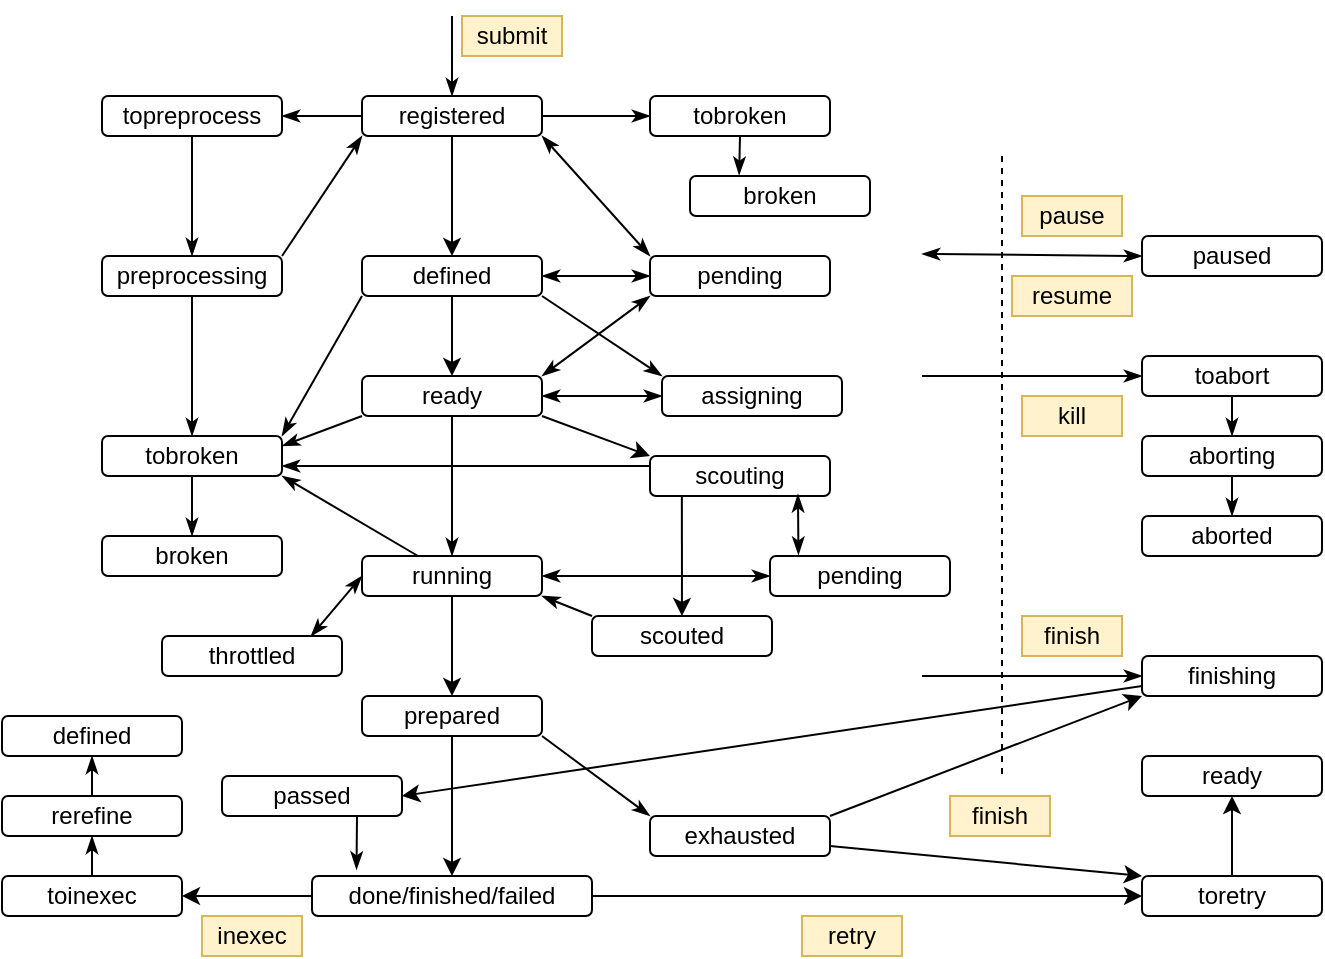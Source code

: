 <mxfile version="14.1.2" type="onedrive"><diagram id="fM-Uww6-1a1I_rDIDGEK" name="Page-1"><mxGraphModel dx="827" dy="781" grid="1" gridSize="10" guides="1" tooltips="1" connect="1" arrows="1" fold="1" page="1" pageScale="1" pageWidth="827" pageHeight="1169" math="0" shadow="0"><root><mxCell id="0"/><mxCell id="1" parent="0"/><object label="broken" Description="The task is broken, e.g., the task definition is wrong" id="POrAws_xURZbMOEnhxTq-10"><mxCell style="rounded=1;whiteSpace=wrap;html=1;" vertex="1" parent="1"><mxGeometry x="434" y="100" width="90" height="20" as="geometry"/></mxCell></object><mxCell id="POrAws_xURZbMOEnhxTq-62" value="" style="edgeStyle=none;rounded=0;orthogonalLoop=1;jettySize=auto;html=1;startArrow=none;startFill=0;endArrow=classicThin;endFill=1;entryX=0.273;entryY=-0.029;entryDx=0;entryDy=0;exitX=0.5;exitY=1;exitDx=0;exitDy=0;entryPerimeter=0;" edge="1" parent="1" source="POrAws_xURZbMOEnhxTq-15" target="POrAws_xURZbMOEnhxTq-10"><mxGeometry relative="1" as="geometry"/></mxCell><object label="tobroken" Description="The task is going to broken" id="POrAws_xURZbMOEnhxTq-15"><mxCell style="rounded=1;whiteSpace=wrap;html=1;" vertex="1" parent="1"><mxGeometry x="414" y="60" width="90" height="20" as="geometry"/></mxCell></object><mxCell id="POrAws_xURZbMOEnhxTq-59" value="" style="edgeStyle=none;rounded=0;orthogonalLoop=1;jettySize=auto;html=1;exitX=0.177;exitY=0.993;exitDx=0;exitDy=0;exitPerimeter=0;" edge="1" parent="1" source="POrAws_xURZbMOEnhxTq-16" target="POrAws_xURZbMOEnhxTq-37"><mxGeometry relative="1" as="geometry"/></mxCell><mxCell id="POrAws_xURZbMOEnhxTq-82" style="edgeStyle=none;rounded=0;orthogonalLoop=1;jettySize=auto;html=1;entryX=1;entryY=0.75;entryDx=0;entryDy=0;startArrow=none;startFill=0;endArrow=classicThin;endFill=1;exitX=0;exitY=0.25;exitDx=0;exitDy=0;" edge="1" parent="1" source="POrAws_xURZbMOEnhxTq-16" target="POrAws_xURZbMOEnhxTq-32"><mxGeometry relative="1" as="geometry"/></mxCell><object label="scouting" Description="The task is running scout jobs to collect job data" id="POrAws_xURZbMOEnhxTq-16"><mxCell style="rounded=1;whiteSpace=wrap;html=1;" vertex="1" parent="1"><mxGeometry x="414" y="240" width="90" height="20" as="geometry"/></mxCell></object><object label="pending" Description="The task has a temporary problem, e.g. there is no sites to assign jobs" id="POrAws_xURZbMOEnhxTq-17"><mxCell style="rounded=1;whiteSpace=wrap;html=1;" vertex="1" parent="1"><mxGeometry x="414" y="140" width="90" height="20" as="geometry"/></mxCell></object><mxCell id="POrAws_xURZbMOEnhxTq-53" value="" style="edgeStyle=orthogonalEdgeStyle;rounded=0;orthogonalLoop=1;jettySize=auto;html=1;entryX=1;entryY=0.5;entryDx=0;entryDy=0;exitX=0;exitY=0.5;exitDx=0;exitDy=0;" edge="1" parent="1" source="POrAws_xURZbMOEnhxTq-18" target="POrAws_xURZbMOEnhxTq-28"><mxGeometry relative="1" as="geometry"><mxPoint x="235" y="460" as="sourcePoint"/></mxGeometry></mxCell><mxCell id="POrAws_xURZbMOEnhxTq-54" value="" style="edgeStyle=orthogonalEdgeStyle;rounded=0;orthogonalLoop=1;jettySize=auto;html=1;entryX=0;entryY=0.5;entryDx=0;entryDy=0;" edge="1" parent="1" source="POrAws_xURZbMOEnhxTq-18" target="POrAws_xURZbMOEnhxTq-47"><mxGeometry relative="1" as="geometry"/></mxCell><object label="done/finished/failed" Done="All inputs of the task were successfully processed" Finished="Some inputs of the task were successfully processed but others were failed or not processed since the task was terminated" Failed="All inputs of the task were failed" id="POrAws_xURZbMOEnhxTq-18"><mxCell style="rounded=1;whiteSpace=wrap;html=1;" vertex="1" parent="1"><mxGeometry x="245" y="450" width="140" height="20" as="geometry"/></mxCell></object><mxCell id="POrAws_xURZbMOEnhxTq-52" value="" style="edgeStyle=orthogonalEdgeStyle;rounded=0;orthogonalLoop=1;jettySize=auto;html=1;" edge="1" parent="1" source="POrAws_xURZbMOEnhxTq-19" target="POrAws_xURZbMOEnhxTq-18"><mxGeometry relative="1" as="geometry"/></mxCell><mxCell id="POrAws_xURZbMOEnhxTq-74" style="edgeStyle=none;rounded=0;orthogonalLoop=1;jettySize=auto;html=1;entryX=0;entryY=0;entryDx=0;entryDy=0;startArrow=none;startFill=0;endArrow=classicThin;endFill=1;exitX=1;exitY=1;exitDx=0;exitDy=0;" edge="1" parent="1" source="POrAws_xURZbMOEnhxTq-19" target="POrAws_xURZbMOEnhxTq-35"><mxGeometry relative="1" as="geometry"/></mxCell><object label="prepared" Description="The task is ready to go to a final status" id="POrAws_xURZbMOEnhxTq-19"><mxCell style="rounded=1;whiteSpace=wrap;html=1;" vertex="1" parent="1"><mxGeometry x="270" y="360" width="90" height="20" as="geometry"/></mxCell></object><mxCell id="POrAws_xURZbMOEnhxTq-51" value="" style="edgeStyle=orthogonalEdgeStyle;rounded=0;orthogonalLoop=1;jettySize=auto;html=1;" edge="1" parent="1" source="POrAws_xURZbMOEnhxTq-20" target="POrAws_xURZbMOEnhxTq-19"><mxGeometry relative="1" as="geometry"/></mxCell><mxCell id="POrAws_xURZbMOEnhxTq-71" style="edgeStyle=none;rounded=0;orthogonalLoop=1;jettySize=auto;html=1;entryX=0;entryY=0.5;entryDx=0;entryDy=0;startArrow=classicThin;startFill=1;endArrow=classicThin;endFill=1;" edge="1" parent="1" source="POrAws_xURZbMOEnhxTq-20" target="POrAws_xURZbMOEnhxTq-36"><mxGeometry relative="1" as="geometry"/></mxCell><mxCell id="POrAws_xURZbMOEnhxTq-73" value="" style="edgeStyle=none;rounded=0;orthogonalLoop=1;jettySize=auto;html=1;startArrow=classicThin;startFill=1;endArrow=classicThin;endFill=1;exitX=0;exitY=0.5;exitDx=0;exitDy=0;entryX=0.827;entryY=0.01;entryDx=0;entryDy=0;entryPerimeter=0;" edge="1" parent="1" source="POrAws_xURZbMOEnhxTq-20" target="POrAws_xURZbMOEnhxTq-33"><mxGeometry relative="1" as="geometry"><mxPoint x="260" y="328" as="targetPoint"/></mxGeometry></mxCell><mxCell id="POrAws_xURZbMOEnhxTq-83" style="edgeStyle=none;rounded=0;orthogonalLoop=1;jettySize=auto;html=1;entryX=1;entryY=1;entryDx=0;entryDy=0;startArrow=none;startFill=0;endArrow=classicThin;endFill=1;" edge="1" parent="1" source="POrAws_xURZbMOEnhxTq-20" target="POrAws_xURZbMOEnhxTq-32"><mxGeometry relative="1" as="geometry"/></mxCell><object label="running" Description="The task is running jobs" id="POrAws_xURZbMOEnhxTq-20"><mxCell style="rounded=1;whiteSpace=wrap;html=1;" vertex="1" parent="1"><mxGeometry x="270" y="290" width="90" height="20" as="geometry"/></mxCell></object><mxCell id="POrAws_xURZbMOEnhxTq-50" value="" style="rounded=0;orthogonalLoop=1;jettySize=auto;html=1;entryX=0;entryY=0;entryDx=0;entryDy=0;exitX=1;exitY=1;exitDx=0;exitDy=0;" edge="1" parent="1" source="POrAws_xURZbMOEnhxTq-21" target="POrAws_xURZbMOEnhxTq-16"><mxGeometry relative="1" as="geometry"/></mxCell><mxCell id="POrAws_xURZbMOEnhxTq-65" value="" style="edgeStyle=none;rounded=0;orthogonalLoop=1;jettySize=auto;html=1;startArrow=classicThin;startFill=1;endArrow=classicThin;endFill=1;entryX=0;entryY=1;entryDx=0;entryDy=0;exitX=1;exitY=0;exitDx=0;exitDy=0;" edge="1" parent="1" source="POrAws_xURZbMOEnhxTq-21" target="POrAws_xURZbMOEnhxTq-17"><mxGeometry relative="1" as="geometry"/></mxCell><mxCell id="POrAws_xURZbMOEnhxTq-68" value="" style="edgeStyle=none;rounded=0;orthogonalLoop=1;jettySize=auto;html=1;startArrow=classicThin;startFill=1;endArrow=classicThin;endFill=1;" edge="1" parent="1" source="POrAws_xURZbMOEnhxTq-21" target="POrAws_xURZbMOEnhxTq-24"><mxGeometry relative="1" as="geometry"/></mxCell><mxCell id="POrAws_xURZbMOEnhxTq-70" value="" style="edgeStyle=none;rounded=0;orthogonalLoop=1;jettySize=auto;html=1;startArrow=none;startFill=0;endArrow=classicThin;endFill=1;" edge="1" parent="1" source="POrAws_xURZbMOEnhxTq-21" target="POrAws_xURZbMOEnhxTq-20"><mxGeometry relative="1" as="geometry"/></mxCell><mxCell id="POrAws_xURZbMOEnhxTq-81" style="edgeStyle=none;rounded=0;orthogonalLoop=1;jettySize=auto;html=1;entryX=1;entryY=0.25;entryDx=0;entryDy=0;startArrow=none;startFill=0;endArrow=classicThin;endFill=1;exitX=0;exitY=1;exitDx=0;exitDy=0;" edge="1" parent="1" source="POrAws_xURZbMOEnhxTq-21" target="POrAws_xURZbMOEnhxTq-32"><mxGeometry relative="1" as="geometry"/></mxCell><object label="ready" Description="The task is ready to generate jobs. New jobs are generated once computing resources become available." id="POrAws_xURZbMOEnhxTq-21"><mxCell style="rounded=1;whiteSpace=wrap;html=1;" vertex="1" parent="1"><mxGeometry x="270" y="200" width="90" height="20" as="geometry"/></mxCell></object><mxCell id="POrAws_xURZbMOEnhxTq-49" value="" style="edgeStyle=orthogonalEdgeStyle;rounded=0;orthogonalLoop=1;jettySize=auto;html=1;" edge="1" parent="1" source="POrAws_xURZbMOEnhxTq-22" target="POrAws_xURZbMOEnhxTq-21"><mxGeometry relative="1" as="geometry"/></mxCell><mxCell id="POrAws_xURZbMOEnhxTq-64" value="" style="edgeStyle=none;rounded=0;orthogonalLoop=1;jettySize=auto;html=1;startArrow=none;startFill=0;endArrow=classicThin;endFill=1;entryX=0;entryY=0;entryDx=0;entryDy=0;exitX=1;exitY=1;exitDx=0;exitDy=0;" edge="1" parent="1" source="POrAws_xURZbMOEnhxTq-22" target="POrAws_xURZbMOEnhxTq-24"><mxGeometry relative="1" as="geometry"/></mxCell><mxCell id="POrAws_xURZbMOEnhxTq-69" value="" style="edgeStyle=none;rounded=0;orthogonalLoop=1;jettySize=auto;html=1;startArrow=classicThin;startFill=1;endArrow=classicThin;endFill=1;" edge="1" parent="1" source="POrAws_xURZbMOEnhxTq-22" target="POrAws_xURZbMOEnhxTq-17"><mxGeometry relative="1" as="geometry"/></mxCell><mxCell id="POrAws_xURZbMOEnhxTq-80" style="edgeStyle=none;rounded=0;orthogonalLoop=1;jettySize=auto;html=1;entryX=1;entryY=0;entryDx=0;entryDy=0;startArrow=none;startFill=0;endArrow=classicThin;endFill=1;exitX=0;exitY=1;exitDx=0;exitDy=0;" edge="1" parent="1" source="POrAws_xURZbMOEnhxTq-22" target="POrAws_xURZbMOEnhxTq-32"><mxGeometry relative="1" as="geometry"/></mxCell><object label="defined" Description="All task parameters are properly defined" id="POrAws_xURZbMOEnhxTq-22"><mxCell style="rounded=1;whiteSpace=wrap;html=1;" vertex="1" parent="1"><mxGeometry x="270" y="140" width="90" height="20" as="geometry"/></mxCell></object><mxCell id="POrAws_xURZbMOEnhxTq-48" value="" style="edgeStyle=orthogonalEdgeStyle;rounded=0;orthogonalLoop=1;jettySize=auto;html=1;" edge="1" parent="1" source="POrAws_xURZbMOEnhxTq-23" target="POrAws_xURZbMOEnhxTq-22"><mxGeometry relative="1" as="geometry"/></mxCell><mxCell id="POrAws_xURZbMOEnhxTq-61" value="" style="edgeStyle=none;rounded=0;orthogonalLoop=1;jettySize=auto;html=1;startArrow=none;startFill=0;endArrow=classicThin;endFill=1;" edge="1" parent="1" source="POrAws_xURZbMOEnhxTq-23" target="POrAws_xURZbMOEnhxTq-15"><mxGeometry relative="1" as="geometry"/></mxCell><mxCell id="POrAws_xURZbMOEnhxTq-63" value="" style="edgeStyle=none;rounded=0;orthogonalLoop=1;jettySize=auto;html=1;startArrow=classicThin;startFill=1;endArrow=classicThin;endFill=1;entryX=0;entryY=0;entryDx=0;entryDy=0;exitX=1;exitY=1;exitDx=0;exitDy=0;" edge="1" parent="1" source="POrAws_xURZbMOEnhxTq-23" target="POrAws_xURZbMOEnhxTq-17"><mxGeometry relative="1" as="geometry"/></mxCell><mxCell id="POrAws_xURZbMOEnhxTq-75" value="" style="edgeStyle=none;rounded=0;orthogonalLoop=1;jettySize=auto;html=1;startArrow=none;startFill=0;endArrow=classicThin;endFill=1;" edge="1" parent="1" source="POrAws_xURZbMOEnhxTq-23" target="POrAws_xURZbMOEnhxTq-29"><mxGeometry relative="1" as="geometry"/></mxCell><object label="registered" Description="The task information is inserted to the JEDI_Tasks table." id="POrAws_xURZbMOEnhxTq-23"><mxCell style="rounded=1;whiteSpace=wrap;html=1;noLabel=0;" vertex="1" parent="1"><mxGeometry x="270" y="60" width="90" height="20" as="geometry"/></mxCell></object><object label="assigning" Description="The task brokerage is assigning the task to a cloud" id="POrAws_xURZbMOEnhxTq-24"><mxCell style="rounded=1;whiteSpace=wrap;html=1;" vertex="1" parent="1"><mxGeometry x="420" y="200" width="90" height="20" as="geometry"/></mxCell></object><object label="defined" Description="All task parameters are properly defined" id="POrAws_xURZbMOEnhxTq-26"><mxCell style="rounded=1;whiteSpace=wrap;html=1;" vertex="1" parent="1"><mxGeometry x="90" y="370" width="90" height="20" as="geometry"/></mxCell></object><mxCell id="POrAws_xURZbMOEnhxTq-86" style="edgeStyle=none;rounded=0;orthogonalLoop=1;jettySize=auto;html=1;entryX=0.5;entryY=1;entryDx=0;entryDy=0;startArrow=none;startFill=0;endArrow=classicThin;endFill=1;" edge="1" parent="1" source="POrAws_xURZbMOEnhxTq-27" target="POrAws_xURZbMOEnhxTq-26"><mxGeometry relative="1" as="geometry"/></mxCell><object label="rerefine" Description="Task parameters are going to be changed for incremental execution" id="POrAws_xURZbMOEnhxTq-27"><mxCell style="rounded=1;whiteSpace=wrap;html=1;" vertex="1" parent="1"><mxGeometry x="90" y="410" width="90" height="20" as="geometry"/></mxCell></object><mxCell id="POrAws_xURZbMOEnhxTq-85" style="edgeStyle=none;rounded=0;orthogonalLoop=1;jettySize=auto;html=1;entryX=0.5;entryY=1;entryDx=0;entryDy=0;startArrow=none;startFill=0;endArrow=classicThin;endFill=1;" edge="1" parent="1" source="POrAws_xURZbMOEnhxTq-28" target="POrAws_xURZbMOEnhxTq-27"><mxGeometry relative="1" as="geometry"/></mxCell><object label="toinexec" Description="The incexec command was received for the task" id="POrAws_xURZbMOEnhxTq-28"><mxCell style="rounded=1;whiteSpace=wrap;html=1;" vertex="1" parent="1"><mxGeometry x="90" y="450" width="90" height="20" as="geometry"/></mxCell></object><mxCell id="POrAws_xURZbMOEnhxTq-76" value="" style="edgeStyle=none;rounded=0;orthogonalLoop=1;jettySize=auto;html=1;startArrow=none;startFill=0;endArrow=classicThin;endFill=1;" edge="1" parent="1" source="POrAws_xURZbMOEnhxTq-29" target="POrAws_xURZbMOEnhxTq-30"><mxGeometry relative="1" as="geometry"/></mxCell><object label="topreprocess" Description="Preprocess job is ready for the task" id="POrAws_xURZbMOEnhxTq-29"><mxCell style="rounded=1;whiteSpace=wrap;html=1;" vertex="1" parent="1"><mxGeometry x="140" y="60" width="90" height="20" as="geometry"/></mxCell></object><mxCell id="POrAws_xURZbMOEnhxTq-77" value="" style="edgeStyle=none;rounded=0;orthogonalLoop=1;jettySize=auto;html=1;startArrow=none;startFill=0;endArrow=classicThin;endFill=1;" edge="1" parent="1" source="POrAws_xURZbMOEnhxTq-30" target="POrAws_xURZbMOEnhxTq-32"><mxGeometry relative="1" as="geometry"/></mxCell><mxCell id="POrAws_xURZbMOEnhxTq-79" style="edgeStyle=none;rounded=0;orthogonalLoop=1;jettySize=auto;html=1;entryX=0;entryY=1;entryDx=0;entryDy=0;startArrow=none;startFill=0;endArrow=classicThin;endFill=1;exitX=1;exitY=0;exitDx=0;exitDy=0;" edge="1" parent="1" source="POrAws_xURZbMOEnhxTq-30" target="POrAws_xURZbMOEnhxTq-23"><mxGeometry relative="1" as="geometry"/></mxCell><object label="preprocessing" Description="Preprocess job is running for the task" id="POrAws_xURZbMOEnhxTq-30"><mxCell style="rounded=1;whiteSpace=wrap;html=1;" vertex="1" parent="1"><mxGeometry x="140" y="140" width="90" height="20" as="geometry"/></mxCell></object><object label="broken" Description="The task is broken, e.g., the task definition is wrong" id="POrAws_xURZbMOEnhxTq-31"><mxCell style="rounded=1;whiteSpace=wrap;html=1;" vertex="1" parent="1"><mxGeometry x="140" y="280" width="90" height="20" as="geometry"/></mxCell></object><mxCell id="POrAws_xURZbMOEnhxTq-78" style="edgeStyle=none;rounded=0;orthogonalLoop=1;jettySize=auto;html=1;entryX=0.5;entryY=0;entryDx=0;entryDy=0;startArrow=none;startFill=0;endArrow=classicThin;endFill=1;" edge="1" parent="1" source="POrAws_xURZbMOEnhxTq-32" target="POrAws_xURZbMOEnhxTq-31"><mxGeometry relative="1" as="geometry"/></mxCell><object label="tobroken" Description="The task is going to broken" id="POrAws_xURZbMOEnhxTq-32"><mxCell style="rounded=1;whiteSpace=wrap;html=1;" vertex="1" parent="1"><mxGeometry x="140" y="230" width="90" height="20" as="geometry"/></mxCell></object><object label="throttled" Description="The task is throttled to generate jobs since the largest attemptNr in the task is a multiple of 5. The throttled period is 120 x int(max(attemptNr)/5)**2 minites" id="POrAws_xURZbMOEnhxTq-33"><mxCell style="rounded=1;whiteSpace=wrap;html=1;" vertex="1" parent="1"><mxGeometry x="170" y="330" width="90" height="20" as="geometry"/></mxCell></object><mxCell id="POrAws_xURZbMOEnhxTq-84" style="edgeStyle=none;rounded=0;orthogonalLoop=1;jettySize=auto;html=1;entryX=0.159;entryY=-0.162;entryDx=0;entryDy=0;startArrow=none;startFill=0;endArrow=classicThin;endFill=1;exitX=0.75;exitY=1;exitDx=0;exitDy=0;entryPerimeter=0;" edge="1" parent="1" source="POrAws_xURZbMOEnhxTq-34" target="POrAws_xURZbMOEnhxTq-18"><mxGeometry relative="1" as="geometry"><Array as="points"/></mxGeometry></mxCell><object label="passed" Description="The task is ready to go to a final state after manual intervention or timeout" id="POrAws_xURZbMOEnhxTq-34"><mxCell style="rounded=1;whiteSpace=wrap;html=1;" vertex="1" parent="1"><mxGeometry x="200" y="400" width="90" height="20" as="geometry"/></mxCell></object><mxCell id="POrAws_xURZbMOEnhxTq-55" value="" style="rounded=0;orthogonalLoop=1;jettySize=auto;html=1;exitX=1;exitY=0.75;exitDx=0;exitDy=0;entryX=0;entryY=0;entryDx=0;entryDy=0;" edge="1" parent="1" source="POrAws_xURZbMOEnhxTq-35" target="POrAws_xURZbMOEnhxTq-47"><mxGeometry relative="1" as="geometry"/></mxCell><mxCell id="POrAws_xURZbMOEnhxTq-56" value="" style="edgeStyle=none;rounded=0;orthogonalLoop=1;jettySize=auto;html=1;entryX=0;entryY=1;entryDx=0;entryDy=0;exitX=1;exitY=0;exitDx=0;exitDy=0;" edge="1" parent="1" source="POrAws_xURZbMOEnhxTq-35" target="POrAws_xURZbMOEnhxTq-45"><mxGeometry relative="1" as="geometry"/></mxCell><object label="exhausted" Description="For production tasks, all reattempts were done but some inputs were still unsuccessful, and the task is configured to go to this state instead of finished to wait for manual intervention or timeout of 10 days. Also, if cpuTime of scouts jobs &gt; 2x cpuTime of task definition, the task goes to exhausted. For analysis tasks, if there are more than 5 scout jobs with short execution time (&lt; 4 min) and more than 1000 jobs are expected, they will go to exhausted to prevent automatic avalanche since so many short jobs are problematic at grid sites. Analysis tasks in exhausted state can be retried using pbook but it is better to change some parameters like nFilesPerJob to have longer execution time. Also both production and analysis tasks will go to exhausted if they are timed-out while pending in the brokerage." id="POrAws_xURZbMOEnhxTq-35"><mxCell style="rounded=1;whiteSpace=wrap;html=1;" vertex="1" parent="1"><mxGeometry x="414" y="420" width="90" height="20" as="geometry"/></mxCell></object><mxCell id="POrAws_xURZbMOEnhxTq-60" value="" style="edgeStyle=none;rounded=0;orthogonalLoop=1;jettySize=auto;html=1;exitX=0.158;exitY=-0.031;exitDx=0;exitDy=0;exitPerimeter=0;entryX=0.822;entryY=0.956;entryDx=0;entryDy=0;entryPerimeter=0;startArrow=classicThin;startFill=1;endArrow=classicThin;endFill=1;" edge="1" parent="1" source="POrAws_xURZbMOEnhxTq-36" target="POrAws_xURZbMOEnhxTq-16"><mxGeometry relative="1" as="geometry"><mxPoint x="493" y="270" as="targetPoint"/></mxGeometry></mxCell><object label="pending" Description="The task has a temporary problem, e.g. there is no sites to assign jobs" id="POrAws_xURZbMOEnhxTq-36"><mxCell style="rounded=1;whiteSpace=wrap;html=1;" vertex="1" parent="1"><mxGeometry x="474" y="290" width="90" height="20" as="geometry"/></mxCell></object><mxCell id="POrAws_xURZbMOEnhxTq-72" value="" style="edgeStyle=none;rounded=0;orthogonalLoop=1;jettySize=auto;html=1;startArrow=none;startFill=0;endArrow=classicThin;endFill=1;entryX=1;entryY=1;entryDx=0;entryDy=0;exitX=0;exitY=0;exitDx=0;exitDy=0;" edge="1" parent="1" source="POrAws_xURZbMOEnhxTq-37" target="POrAws_xURZbMOEnhxTq-20"><mxGeometry relative="1" as="geometry"/></mxCell><object label="scouted" Description="All scout jobs were successfully finished" id="POrAws_xURZbMOEnhxTq-37"><mxCell style="rounded=1;whiteSpace=wrap;html=1;" vertex="1" parent="1"><mxGeometry x="385" y="320" width="90" height="20" as="geometry"/></mxCell></object><object label="aborted" Description="The task is killed" id="POrAws_xURZbMOEnhxTq-41"><mxCell style="rounded=1;whiteSpace=wrap;html=1;" vertex="1" parent="1"><mxGeometry x="660" y="270" width="90" height="20" as="geometry"/></mxCell></object><mxCell id="POrAws_xURZbMOEnhxTq-87" value="" style="edgeStyle=none;rounded=0;orthogonalLoop=1;jettySize=auto;html=1;startArrow=none;startFill=0;endArrow=classicThin;endFill=1;entryX=0.5;entryY=0;entryDx=0;entryDy=0;" edge="1" parent="1" source="POrAws_xURZbMOEnhxTq-42" target="POrAws_xURZbMOEnhxTq-41"><mxGeometry relative="1" as="geometry"/></mxCell><object label="aborting" Description="The task is being killed" id="POrAws_xURZbMOEnhxTq-42"><mxCell style="rounded=1;whiteSpace=wrap;html=1;" vertex="1" parent="1"><mxGeometry x="660" y="230" width="90" height="20" as="geometry"/></mxCell></object><mxCell id="POrAws_xURZbMOEnhxTq-92" value="" style="edgeStyle=none;rounded=0;orthogonalLoop=1;jettySize=auto;html=1;startArrow=none;startFill=0;endArrow=classicThin;endFill=1;entryX=0.5;entryY=0;entryDx=0;entryDy=0;" edge="1" parent="1" source="POrAws_xURZbMOEnhxTq-43" target="POrAws_xURZbMOEnhxTq-42"><mxGeometry relative="1" as="geometry"/></mxCell><mxCell id="POrAws_xURZbMOEnhxTq-43" value="toabort" style="rounded=1;whiteSpace=wrap;html=1;" vertex="1" parent="1"><mxGeometry x="660" y="190" width="90" height="20" as="geometry"/></mxCell><object label="paused" Description="The task is ready to go to a final state after manual intervention or timeout" id="POrAws_xURZbMOEnhxTq-44"><mxCell style="rounded=1;whiteSpace=wrap;html=1;" vertex="1" parent="1"><mxGeometry x="660" y="130" width="90" height="20" as="geometry"/></mxCell></object><mxCell id="POrAws_xURZbMOEnhxTq-58" value="" style="edgeStyle=none;rounded=0;orthogonalLoop=1;jettySize=auto;html=1;exitX=0;exitY=0.75;exitDx=0;exitDy=0;" edge="1" parent="1" source="POrAws_xURZbMOEnhxTq-45"><mxGeometry relative="1" as="geometry"><mxPoint x="290" y="410" as="targetPoint"/></mxGeometry></mxCell><object label="finishing" Description="The task is forced to get finished" id="POrAws_xURZbMOEnhxTq-45"><mxCell style="rounded=1;whiteSpace=wrap;html=1;" vertex="1" parent="1"><mxGeometry x="660" y="340" width="90" height="20" as="geometry"/></mxCell></object><object label="ready" Description="The task is ready to generate jobs. New jobs are generated once computing resources become available." id="POrAws_xURZbMOEnhxTq-46"><mxCell style="rounded=1;whiteSpace=wrap;html=1;" vertex="1" parent="1"><mxGeometry x="660" y="390" width="90" height="20" as="geometry"/></mxCell></object><mxCell id="POrAws_xURZbMOEnhxTq-57" value="" style="edgeStyle=none;rounded=0;orthogonalLoop=1;jettySize=auto;html=1;" edge="1" parent="1" source="POrAws_xURZbMOEnhxTq-47" target="POrAws_xURZbMOEnhxTq-46"><mxGeometry relative="1" as="geometry"/></mxCell><object label="toretry" Description="The retry command was received for the task" id="POrAws_xURZbMOEnhxTq-47"><mxCell style="rounded=1;whiteSpace=wrap;html=1;" vertex="1" parent="1"><mxGeometry x="660" y="450" width="90" height="20" as="geometry"/></mxCell></object><mxCell id="POrAws_xURZbMOEnhxTq-66" value="" style="edgeStyle=none;rounded=0;orthogonalLoop=1;jettySize=auto;html=1;startArrow=none;startFill=0;endArrow=classicThin;endFill=1;entryX=0.5;entryY=0;entryDx=0;entryDy=0;" edge="1" parent="1" target="POrAws_xURZbMOEnhxTq-23"><mxGeometry relative="1" as="geometry"><mxPoint x="315" y="20" as="sourcePoint"/><mxPoint x="342" y="20.0" as="targetPoint"/></mxGeometry></mxCell><mxCell id="POrAws_xURZbMOEnhxTq-67" value="" style="edgeStyle=none;rounded=0;orthogonalLoop=1;jettySize=auto;html=1;startArrow=none;startFill=0;endArrow=none;endFill=0;dashed=1;" edge="1" parent="1"><mxGeometry relative="1" as="geometry"><mxPoint x="590" y="90" as="sourcePoint"/><mxPoint x="590" y="400" as="targetPoint"/></mxGeometry></mxCell><mxCell id="POrAws_xURZbMOEnhxTq-91" value="" style="edgeStyle=none;rounded=0;orthogonalLoop=1;jettySize=auto;html=1;startArrow=classicThin;startFill=1;endArrow=classicThin;endFill=1;entryX=0;entryY=0.5;entryDx=0;entryDy=0;" edge="1" parent="1" target="POrAws_xURZbMOEnhxTq-44"><mxGeometry relative="1" as="geometry"><mxPoint x="550" y="139" as="sourcePoint"/><mxPoint x="620.0" y="139.31" as="targetPoint"/></mxGeometry></mxCell><mxCell id="POrAws_xURZbMOEnhxTq-93" value="" style="edgeStyle=none;rounded=0;orthogonalLoop=1;jettySize=auto;html=1;startArrow=none;startFill=0;endArrow=classicThin;endFill=1;entryX=0;entryY=0.5;entryDx=0;entryDy=0;" edge="1" parent="1" target="POrAws_xURZbMOEnhxTq-43"><mxGeometry relative="1" as="geometry"><mxPoint x="550" y="200.0" as="sourcePoint"/><mxPoint x="620.0" y="199.66" as="targetPoint"/></mxGeometry></mxCell><mxCell id="POrAws_xURZbMOEnhxTq-94" value="" style="edgeStyle=none;rounded=0;orthogonalLoop=1;jettySize=auto;html=1;startArrow=none;startFill=0;endArrow=classicThin;endFill=1;entryX=0;entryY=0.5;entryDx=0;entryDy=0;" edge="1" parent="1" target="POrAws_xURZbMOEnhxTq-45"><mxGeometry relative="1" as="geometry"><mxPoint x="550" y="350" as="sourcePoint"/><mxPoint x="610" y="340" as="targetPoint"/></mxGeometry></mxCell><mxCell id="POrAws_xURZbMOEnhxTq-95" value="pause" style="rounded=0;whiteSpace=wrap;html=1;fillColor=#fff2cc;strokeColor=#d6b656;" vertex="1" parent="1"><mxGeometry x="600" y="110" width="50" height="20" as="geometry"/></mxCell><mxCell id="POrAws_xURZbMOEnhxTq-96" value="resume" style="rounded=0;whiteSpace=wrap;html=1;fillColor=#fff2cc;strokeColor=#d6b656;" vertex="1" parent="1"><mxGeometry x="595" y="150" width="60" height="20" as="geometry"/></mxCell><mxCell id="POrAws_xURZbMOEnhxTq-97" value="kill" style="rounded=0;whiteSpace=wrap;html=1;fillColor=#fff2cc;strokeColor=#d6b656;" vertex="1" parent="1"><mxGeometry x="600" y="210" width="50" height="20" as="geometry"/></mxCell><mxCell id="POrAws_xURZbMOEnhxTq-98" value="finish" style="rounded=0;whiteSpace=wrap;html=1;fillColor=#fff2cc;strokeColor=#d6b656;" vertex="1" parent="1"><mxGeometry x="600" y="320" width="50" height="20" as="geometry"/></mxCell><mxCell id="POrAws_xURZbMOEnhxTq-99" value="finish" style="rounded=0;whiteSpace=wrap;html=1;fillColor=#fff2cc;strokeColor=#d6b656;" vertex="1" parent="1"><mxGeometry x="564" y="410" width="50" height="20" as="geometry"/></mxCell><mxCell id="POrAws_xURZbMOEnhxTq-100" value="retry" style="rounded=0;whiteSpace=wrap;html=1;fillColor=#fff2cc;strokeColor=#d6b656;" vertex="1" parent="1"><mxGeometry x="490" y="470" width="50" height="20" as="geometry"/></mxCell><mxCell id="POrAws_xURZbMOEnhxTq-101" value="inexec" style="rounded=0;whiteSpace=wrap;html=1;fillColor=#fff2cc;strokeColor=#d6b656;" vertex="1" parent="1"><mxGeometry x="190" y="470" width="50" height="20" as="geometry"/></mxCell><mxCell id="POrAws_xURZbMOEnhxTq-102" value="submit" style="rounded=0;whiteSpace=wrap;html=1;fillColor=#fff2cc;strokeColor=#d6b656;" vertex="1" parent="1"><mxGeometry x="320" y="20" width="50" height="20" as="geometry"/></mxCell></root></mxGraphModel></diagram></mxfile>